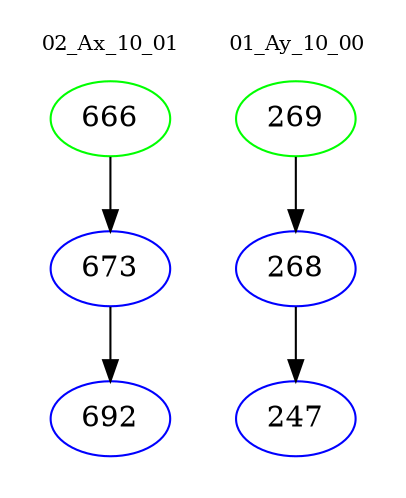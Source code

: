 digraph{
subgraph cluster_0 {
color = white
label = "02_Ax_10_01";
fontsize=10;
T0_666 [label="666", color="green"]
T0_666 -> T0_673 [color="black"]
T0_673 [label="673", color="blue"]
T0_673 -> T0_692 [color="black"]
T0_692 [label="692", color="blue"]
}
subgraph cluster_1 {
color = white
label = "01_Ay_10_00";
fontsize=10;
T1_269 [label="269", color="green"]
T1_269 -> T1_268 [color="black"]
T1_268 [label="268", color="blue"]
T1_268 -> T1_247 [color="black"]
T1_247 [label="247", color="blue"]
}
}
